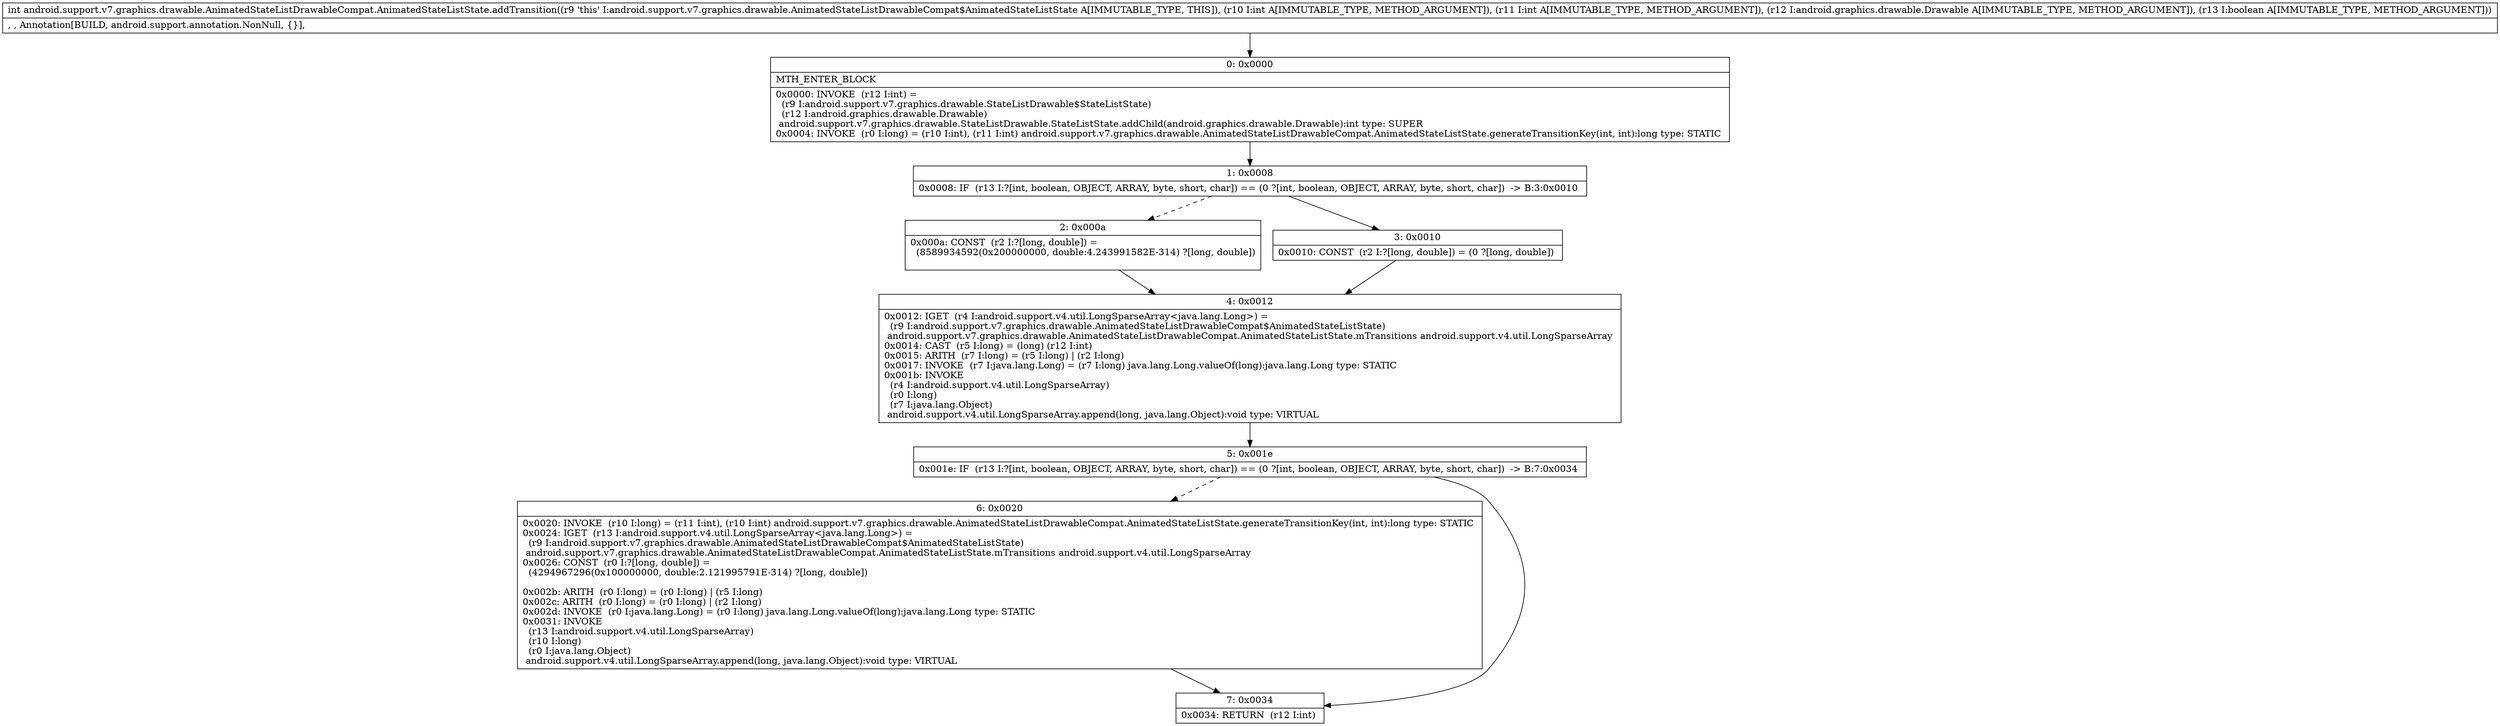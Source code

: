 digraph "CFG forandroid.support.v7.graphics.drawable.AnimatedStateListDrawableCompat.AnimatedStateListState.addTransition(IILandroid\/graphics\/drawable\/Drawable;Z)I" {
Node_0 [shape=record,label="{0\:\ 0x0000|MTH_ENTER_BLOCK\l|0x0000: INVOKE  (r12 I:int) = \l  (r9 I:android.support.v7.graphics.drawable.StateListDrawable$StateListState)\l  (r12 I:android.graphics.drawable.Drawable)\l android.support.v7.graphics.drawable.StateListDrawable.StateListState.addChild(android.graphics.drawable.Drawable):int type: SUPER \l0x0004: INVOKE  (r0 I:long) = (r10 I:int), (r11 I:int) android.support.v7.graphics.drawable.AnimatedStateListDrawableCompat.AnimatedStateListState.generateTransitionKey(int, int):long type: STATIC \l}"];
Node_1 [shape=record,label="{1\:\ 0x0008|0x0008: IF  (r13 I:?[int, boolean, OBJECT, ARRAY, byte, short, char]) == (0 ?[int, boolean, OBJECT, ARRAY, byte, short, char])  \-\> B:3:0x0010 \l}"];
Node_2 [shape=record,label="{2\:\ 0x000a|0x000a: CONST  (r2 I:?[long, double]) = \l  (8589934592(0x200000000, double:4.243991582E\-314) ?[long, double])\l \l}"];
Node_3 [shape=record,label="{3\:\ 0x0010|0x0010: CONST  (r2 I:?[long, double]) = (0 ?[long, double]) \l}"];
Node_4 [shape=record,label="{4\:\ 0x0012|0x0012: IGET  (r4 I:android.support.v4.util.LongSparseArray\<java.lang.Long\>) = \l  (r9 I:android.support.v7.graphics.drawable.AnimatedStateListDrawableCompat$AnimatedStateListState)\l android.support.v7.graphics.drawable.AnimatedStateListDrawableCompat.AnimatedStateListState.mTransitions android.support.v4.util.LongSparseArray \l0x0014: CAST  (r5 I:long) = (long) (r12 I:int) \l0x0015: ARITH  (r7 I:long) = (r5 I:long) \| (r2 I:long) \l0x0017: INVOKE  (r7 I:java.lang.Long) = (r7 I:long) java.lang.Long.valueOf(long):java.lang.Long type: STATIC \l0x001b: INVOKE  \l  (r4 I:android.support.v4.util.LongSparseArray)\l  (r0 I:long)\l  (r7 I:java.lang.Object)\l android.support.v4.util.LongSparseArray.append(long, java.lang.Object):void type: VIRTUAL \l}"];
Node_5 [shape=record,label="{5\:\ 0x001e|0x001e: IF  (r13 I:?[int, boolean, OBJECT, ARRAY, byte, short, char]) == (0 ?[int, boolean, OBJECT, ARRAY, byte, short, char])  \-\> B:7:0x0034 \l}"];
Node_6 [shape=record,label="{6\:\ 0x0020|0x0020: INVOKE  (r10 I:long) = (r11 I:int), (r10 I:int) android.support.v7.graphics.drawable.AnimatedStateListDrawableCompat.AnimatedStateListState.generateTransitionKey(int, int):long type: STATIC \l0x0024: IGET  (r13 I:android.support.v4.util.LongSparseArray\<java.lang.Long\>) = \l  (r9 I:android.support.v7.graphics.drawable.AnimatedStateListDrawableCompat$AnimatedStateListState)\l android.support.v7.graphics.drawable.AnimatedStateListDrawableCompat.AnimatedStateListState.mTransitions android.support.v4.util.LongSparseArray \l0x0026: CONST  (r0 I:?[long, double]) = \l  (4294967296(0x100000000, double:2.121995791E\-314) ?[long, double])\l \l0x002b: ARITH  (r0 I:long) = (r0 I:long) \| (r5 I:long) \l0x002c: ARITH  (r0 I:long) = (r0 I:long) \| (r2 I:long) \l0x002d: INVOKE  (r0 I:java.lang.Long) = (r0 I:long) java.lang.Long.valueOf(long):java.lang.Long type: STATIC \l0x0031: INVOKE  \l  (r13 I:android.support.v4.util.LongSparseArray)\l  (r10 I:long)\l  (r0 I:java.lang.Object)\l android.support.v4.util.LongSparseArray.append(long, java.lang.Object):void type: VIRTUAL \l}"];
Node_7 [shape=record,label="{7\:\ 0x0034|0x0034: RETURN  (r12 I:int) \l}"];
MethodNode[shape=record,label="{int android.support.v7.graphics.drawable.AnimatedStateListDrawableCompat.AnimatedStateListState.addTransition((r9 'this' I:android.support.v7.graphics.drawable.AnimatedStateListDrawableCompat$AnimatedStateListState A[IMMUTABLE_TYPE, THIS]), (r10 I:int A[IMMUTABLE_TYPE, METHOD_ARGUMENT]), (r11 I:int A[IMMUTABLE_TYPE, METHOD_ARGUMENT]), (r12 I:android.graphics.drawable.Drawable A[IMMUTABLE_TYPE, METHOD_ARGUMENT]), (r13 I:boolean A[IMMUTABLE_TYPE, METHOD_ARGUMENT]))  | , , Annotation[BUILD, android.support.annotation.NonNull, \{\}], \l}"];
MethodNode -> Node_0;
Node_0 -> Node_1;
Node_1 -> Node_2[style=dashed];
Node_1 -> Node_3;
Node_2 -> Node_4;
Node_3 -> Node_4;
Node_4 -> Node_5;
Node_5 -> Node_6[style=dashed];
Node_5 -> Node_7;
Node_6 -> Node_7;
}

